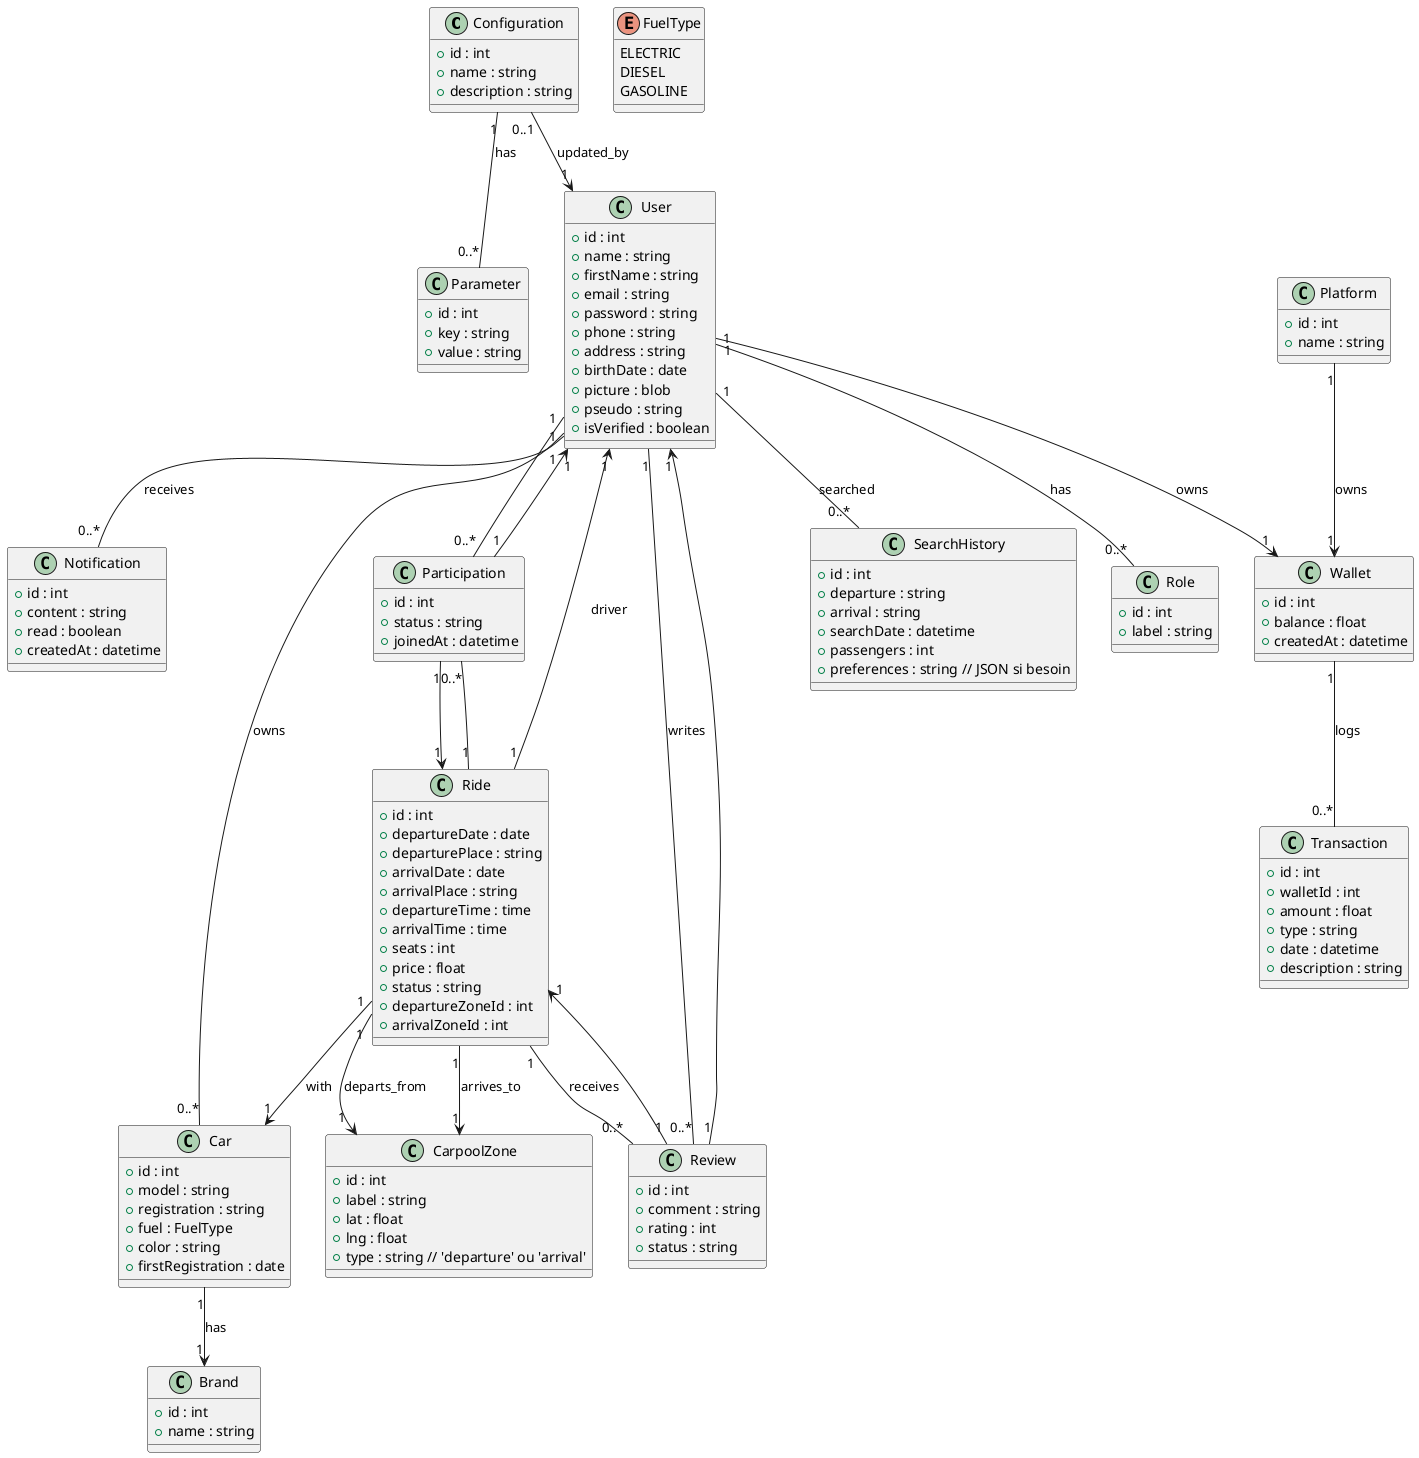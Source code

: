 @startuml

' Configuration globale
class Configuration {
  +id : int
  +name : string
  +description : string
}

class Parameter {
  +id : int
  +key : string
  +value : string
}

Configuration "1" -- "0..*" Parameter : has
Configuration "0..1" --> "1" User : updated_by

' Utilisateurs & rôles
class User {
  +id : int
  +name : string
  +firstName : string
  +email : string
  +password : string
  +phone : string
  +address : string
  +birthDate : date
  +picture : blob
  +pseudo : string
  +isVerified : boolean
}

class Role {
  +id : int
  +label : string
}

User "1" -- "0..*" Role : has

' Wallet & Transactions
class Wallet {
  +id : int
  +balance : float
  +createdAt : datetime
}

class Transaction {
  +id : int
  +walletId : int
  +amount : float
  +type : string
  +date : datetime
  +description : string
}

Wallet "1" -- "0..*" Transaction : logs
User "1" --> "1" Wallet : owns

' Plateforme
class Platform {
  +id : int
  +name : string
}

Platform "1" --> "1" Wallet : owns

' Notifications
class Notification {
  +id : int
  +content : string
  +read : boolean
  +createdAt : datetime
}

User "1" -- "0..*" Notification : receives

' Voitures
class Car {
  +id : int
  +model : string
  +registration : string
  +fuel : FuelType
  +color : string
  +firstRegistration : date
}

enum FuelType {
  ELECTRIC
  DIESEL
  GASOLINE
}

class Brand {
  +id : int
  +name : string
}

Car "1" --> "1" Brand : has
User "1" -- "0..*" Car : owns

' Zones de covoiturage
class CarpoolZone {
  +id : int
  +label : string
  +lat : float
  +lng : float
  +type : string // 'departure' ou 'arrival'
}

' Covoiturages
class Ride {
  +id : int
  +departureDate : date
  +departurePlace : string
  +arrivalDate : date
  +arrivalPlace : string
  +departureTime : time
  +arrivalTime : time
  +seats : int
  +price : float
  +status : string
  +departureZoneId : int
  +arrivalZoneId : int
}

Ride "1" --> "1" User : driver
Ride "1" --> "1" Car : with
Ride "1" --> "1" CarpoolZone : departs_from
Ride "1" --> "1" CarpoolZone : arrives_to

' Participation à un trajet
class Participation {
  +id : int
  +status : string
  +joinedAt : datetime
}

User "1" -- "0..*" Participation
Ride "1" -- "0..*" Participation
Participation "1" --> "1" User
Participation "1" --> "1" Ride

' Avis
class Review {
  +id : int
  +comment : string
  +rating : int
  +status : string
}

User "1" -- "0..*" Review : writes
Ride "1" -- "0..*" Review : receives
Review "1" --> "1" User
Review "1" --> "1" Ride

' Historique de recherche
class SearchHistory {
  +id : int
  +departure : string
  +arrival : string
  +searchDate : datetime
  +passengers : int
  +preferences : string // JSON si besoin
}

User "1" -- "0..*" SearchHistory : searched

@enduml